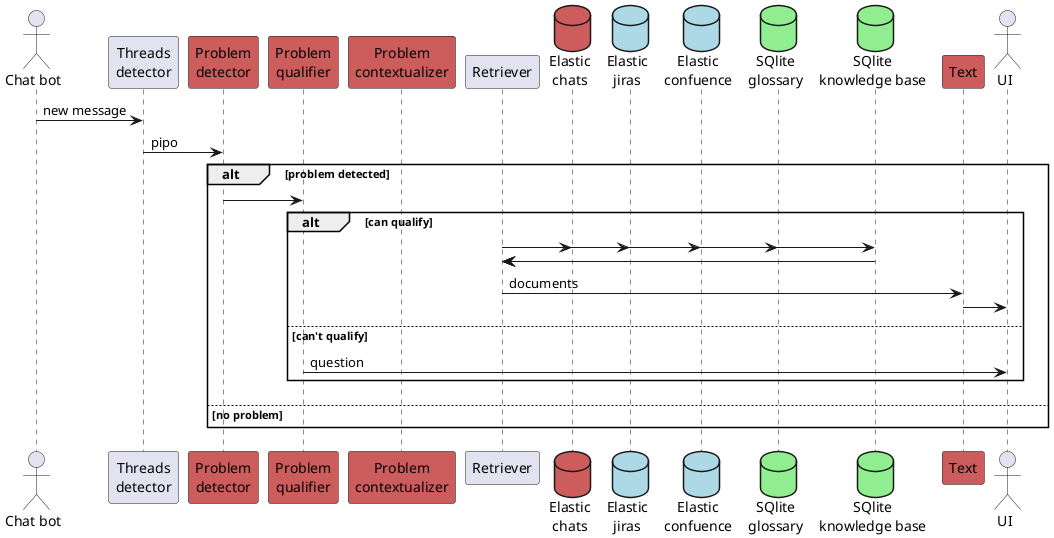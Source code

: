 @startuml
!pragma teoz true

actor "Chat bot" as bot
participant "Threads\ndetector" as threads
participant "Problem\ndetector" as problem #IndianRed
participant "Problem\nqualifier" as qualifier #IndianRed
participant "Problem\ncontextualizer" as sumarizer #IndianRed
participant "Retriever" as retriever
database "Elastic\nchats" as chats_db #IndianRed
database "Elastic\njiras" as jiras_db #LightBlue
database "Elastic\nconfuence" as wikis_db #LightBlue
database "SQlite\nglossary" as glossary_db #LightGreen
database "SQlite\nknowledge base" as knowledge_base_db #LightGreen
participant "Text" as bullshit #IndianRed
actor "UI" as gui

bot -> threads: new message
threads -> problem: pipo
alt problem detected
  problem -> qualifier
  alt can qualify
    retriever -> chats_db
    &retriever -> jiras_db
    &retriever -> wikis_db
    &retriever -> glossary_db
    &retriever -> knowledge_base_db

    retriever <- chats_db
    &retriever <- jiras_db
    &retriever <- wikis_db
    &retriever <- glossary_db
    &retriever <- knowledge_base_db

    retriever -> bullshit: documents
    bullshit -> gui
  else can't qualify
    qualifier -> gui: question
  end
else no problem
end

@enduml